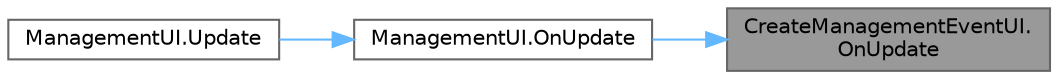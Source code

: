 digraph "CreateManagementEventUI.OnUpdate"
{
 // LATEX_PDF_SIZE
  bgcolor="transparent";
  edge [fontname=Helvetica,fontsize=10,labelfontname=Helvetica,labelfontsize=10];
  node [fontname=Helvetica,fontsize=10,shape=box,height=0.2,width=0.4];
  rankdir="RL";
  Node1 [id="Node000001",label="CreateManagementEventUI.\lOnUpdate",height=0.2,width=0.4,color="gray40", fillcolor="grey60", style="filled", fontcolor="black",tooltip=" "];
  Node1 -> Node2 [id="edge1_Node000001_Node000002",dir="back",color="steelblue1",style="solid",tooltip=" "];
  Node2 [id="Node000002",label="ManagementUI.OnUpdate",height=0.2,width=0.4,color="grey40", fillcolor="white", style="filled",URL="$class_management_u_i.html#ad11c4814bc3fb928f0c8013a01a12ce5",tooltip=" "];
  Node2 -> Node3 [id="edge2_Node000002_Node000003",dir="back",color="steelblue1",style="solid",tooltip=" "];
  Node3 [id="Node000003",label="ManagementUI.Update",height=0.2,width=0.4,color="grey40", fillcolor="white", style="filled",URL="$class_management_u_i.html#aed099d46f46553c7617b6725c7fc417b",tooltip=" "];
}
